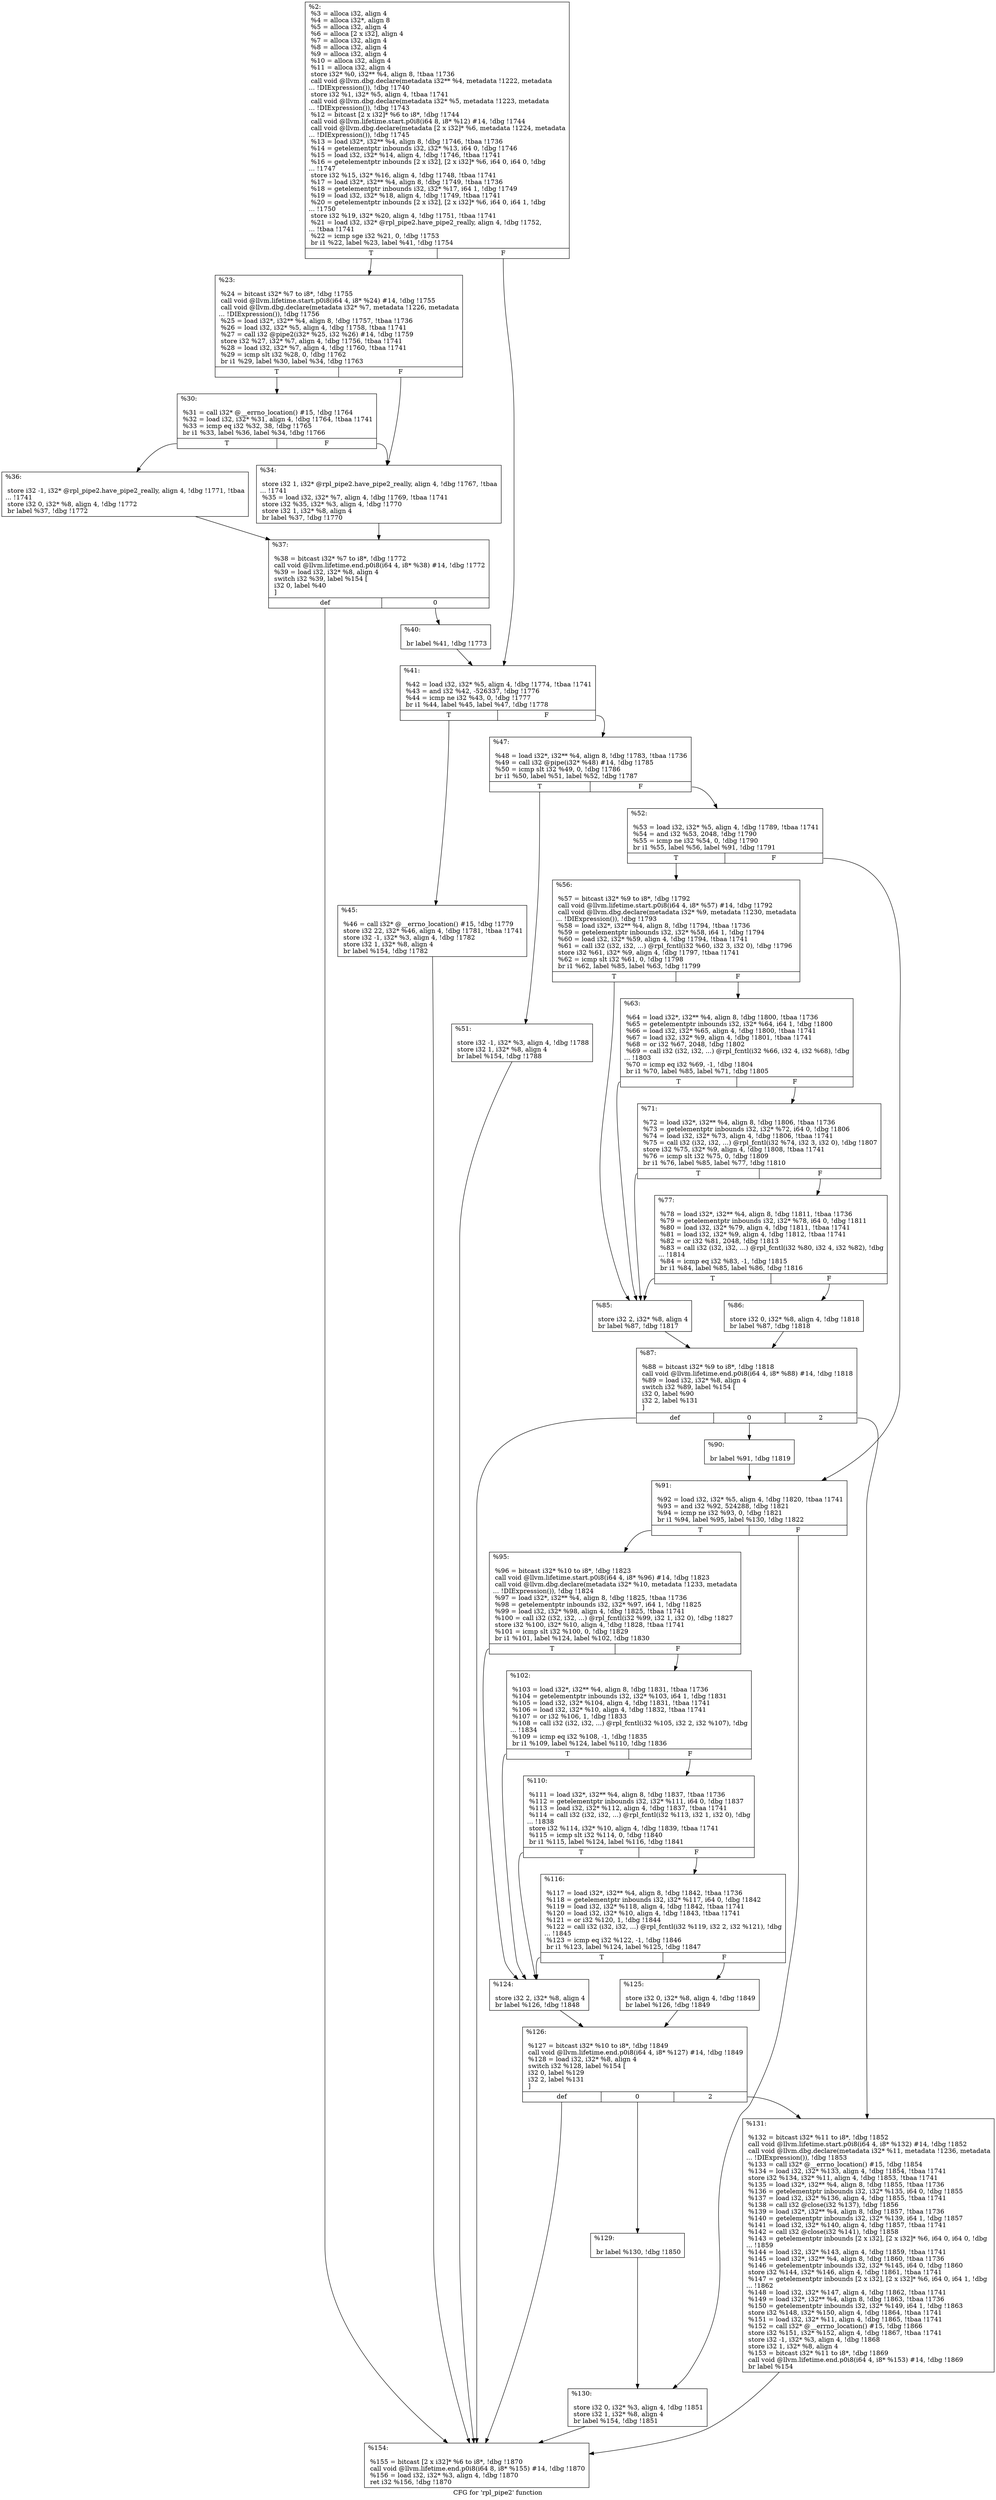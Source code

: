 digraph "CFG for 'rpl_pipe2' function" {
	label="CFG for 'rpl_pipe2' function";

	Node0x2199ab0 [shape=record,label="{%2:\l  %3 = alloca i32, align 4\l  %4 = alloca i32*, align 8\l  %5 = alloca i32, align 4\l  %6 = alloca [2 x i32], align 4\l  %7 = alloca i32, align 4\l  %8 = alloca i32, align 4\l  %9 = alloca i32, align 4\l  %10 = alloca i32, align 4\l  %11 = alloca i32, align 4\l  store i32* %0, i32** %4, align 8, !tbaa !1736\l  call void @llvm.dbg.declare(metadata i32** %4, metadata !1222, metadata\l... !DIExpression()), !dbg !1740\l  store i32 %1, i32* %5, align 4, !tbaa !1741\l  call void @llvm.dbg.declare(metadata i32* %5, metadata !1223, metadata\l... !DIExpression()), !dbg !1743\l  %12 = bitcast [2 x i32]* %6 to i8*, !dbg !1744\l  call void @llvm.lifetime.start.p0i8(i64 8, i8* %12) #14, !dbg !1744\l  call void @llvm.dbg.declare(metadata [2 x i32]* %6, metadata !1224, metadata\l... !DIExpression()), !dbg !1745\l  %13 = load i32*, i32** %4, align 8, !dbg !1746, !tbaa !1736\l  %14 = getelementptr inbounds i32, i32* %13, i64 0, !dbg !1746\l  %15 = load i32, i32* %14, align 4, !dbg !1746, !tbaa !1741\l  %16 = getelementptr inbounds [2 x i32], [2 x i32]* %6, i64 0, i64 0, !dbg\l... !1747\l  store i32 %15, i32* %16, align 4, !dbg !1748, !tbaa !1741\l  %17 = load i32*, i32** %4, align 8, !dbg !1749, !tbaa !1736\l  %18 = getelementptr inbounds i32, i32* %17, i64 1, !dbg !1749\l  %19 = load i32, i32* %18, align 4, !dbg !1749, !tbaa !1741\l  %20 = getelementptr inbounds [2 x i32], [2 x i32]* %6, i64 0, i64 1, !dbg\l... !1750\l  store i32 %19, i32* %20, align 4, !dbg !1751, !tbaa !1741\l  %21 = load i32, i32* @rpl_pipe2.have_pipe2_really, align 4, !dbg !1752,\l... !tbaa !1741\l  %22 = icmp sge i32 %21, 0, !dbg !1753\l  br i1 %22, label %23, label %41, !dbg !1754\l|{<s0>T|<s1>F}}"];
	Node0x2199ab0:s0 -> Node0x2199c70;
	Node0x2199ab0:s1 -> Node0x2199e50;
	Node0x2199c70 [shape=record,label="{%23:\l\l  %24 = bitcast i32* %7 to i8*, !dbg !1755\l  call void @llvm.lifetime.start.p0i8(i64 4, i8* %24) #14, !dbg !1755\l  call void @llvm.dbg.declare(metadata i32* %7, metadata !1226, metadata\l... !DIExpression()), !dbg !1756\l  %25 = load i32*, i32** %4, align 8, !dbg !1757, !tbaa !1736\l  %26 = load i32, i32* %5, align 4, !dbg !1758, !tbaa !1741\l  %27 = call i32 @pipe2(i32* %25, i32 %26) #14, !dbg !1759\l  store i32 %27, i32* %7, align 4, !dbg !1756, !tbaa !1741\l  %28 = load i32, i32* %7, align 4, !dbg !1760, !tbaa !1741\l  %29 = icmp slt i32 %28, 0, !dbg !1762\l  br i1 %29, label %30, label %34, !dbg !1763\l|{<s0>T|<s1>F}}"];
	Node0x2199c70:s0 -> Node0x2199cc0;
	Node0x2199c70:s1 -> Node0x2199d10;
	Node0x2199cc0 [shape=record,label="{%30:\l\l  %31 = call i32* @__errno_location() #15, !dbg !1764\l  %32 = load i32, i32* %31, align 4, !dbg !1764, !tbaa !1741\l  %33 = icmp eq i32 %32, 38, !dbg !1765\l  br i1 %33, label %36, label %34, !dbg !1766\l|{<s0>T|<s1>F}}"];
	Node0x2199cc0:s0 -> Node0x2199d60;
	Node0x2199cc0:s1 -> Node0x2199d10;
	Node0x2199d10 [shape=record,label="{%34:\l\l  store i32 1, i32* @rpl_pipe2.have_pipe2_really, align 4, !dbg !1767, !tbaa\l... !1741\l  %35 = load i32, i32* %7, align 4, !dbg !1769, !tbaa !1741\l  store i32 %35, i32* %3, align 4, !dbg !1770\l  store i32 1, i32* %8, align 4\l  br label %37, !dbg !1770\l}"];
	Node0x2199d10 -> Node0x2199db0;
	Node0x2199d60 [shape=record,label="{%36:\l\l  store i32 -1, i32* @rpl_pipe2.have_pipe2_really, align 4, !dbg !1771, !tbaa\l... !1741\l  store i32 0, i32* %8, align 4, !dbg !1772\l  br label %37, !dbg !1772\l}"];
	Node0x2199d60 -> Node0x2199db0;
	Node0x2199db0 [shape=record,label="{%37:\l\l  %38 = bitcast i32* %7 to i8*, !dbg !1772\l  call void @llvm.lifetime.end.p0i8(i64 4, i8* %38) #14, !dbg !1772\l  %39 = load i32, i32* %8, align 4\l  switch i32 %39, label %154 [\l    i32 0, label %40\l  ]\l|{<s0>def|<s1>0}}"];
	Node0x2199db0:s0 -> Node0x219a5d0;
	Node0x2199db0:s1 -> Node0x2199e00;
	Node0x2199e00 [shape=record,label="{%40:\l\l  br label %41, !dbg !1773\l}"];
	Node0x2199e00 -> Node0x2199e50;
	Node0x2199e50 [shape=record,label="{%41:\l\l  %42 = load i32, i32* %5, align 4, !dbg !1774, !tbaa !1741\l  %43 = and i32 %42, -526337, !dbg !1776\l  %44 = icmp ne i32 %43, 0, !dbg !1777\l  br i1 %44, label %45, label %47, !dbg !1778\l|{<s0>T|<s1>F}}"];
	Node0x2199e50:s0 -> Node0x2199ea0;
	Node0x2199e50:s1 -> Node0x2199ef0;
	Node0x2199ea0 [shape=record,label="{%45:\l\l  %46 = call i32* @__errno_location() #15, !dbg !1779\l  store i32 22, i32* %46, align 4, !dbg !1781, !tbaa !1741\l  store i32 -1, i32* %3, align 4, !dbg !1782\l  store i32 1, i32* %8, align 4\l  br label %154, !dbg !1782\l}"];
	Node0x2199ea0 -> Node0x219a5d0;
	Node0x2199ef0 [shape=record,label="{%47:\l\l  %48 = load i32*, i32** %4, align 8, !dbg !1783, !tbaa !1736\l  %49 = call i32 @pipe(i32* %48) #14, !dbg !1785\l  %50 = icmp slt i32 %49, 0, !dbg !1786\l  br i1 %50, label %51, label %52, !dbg !1787\l|{<s0>T|<s1>F}}"];
	Node0x2199ef0:s0 -> Node0x2199f40;
	Node0x2199ef0:s1 -> Node0x2199f90;
	Node0x2199f40 [shape=record,label="{%51:\l\l  store i32 -1, i32* %3, align 4, !dbg !1788\l  store i32 1, i32* %8, align 4\l  br label %154, !dbg !1788\l}"];
	Node0x2199f40 -> Node0x219a5d0;
	Node0x2199f90 [shape=record,label="{%52:\l\l  %53 = load i32, i32* %5, align 4, !dbg !1789, !tbaa !1741\l  %54 = and i32 %53, 2048, !dbg !1790\l  %55 = icmp ne i32 %54, 0, !dbg !1790\l  br i1 %55, label %56, label %91, !dbg !1791\l|{<s0>T|<s1>F}}"];
	Node0x2199f90:s0 -> Node0x2199fe0;
	Node0x2199f90:s1 -> Node0x219a260;
	Node0x2199fe0 [shape=record,label="{%56:\l\l  %57 = bitcast i32* %9 to i8*, !dbg !1792\l  call void @llvm.lifetime.start.p0i8(i64 4, i8* %57) #14, !dbg !1792\l  call void @llvm.dbg.declare(metadata i32* %9, metadata !1230, metadata\l... !DIExpression()), !dbg !1793\l  %58 = load i32*, i32** %4, align 8, !dbg !1794, !tbaa !1736\l  %59 = getelementptr inbounds i32, i32* %58, i64 1, !dbg !1794\l  %60 = load i32, i32* %59, align 4, !dbg !1794, !tbaa !1741\l  %61 = call i32 (i32, i32, ...) @rpl_fcntl(i32 %60, i32 3, i32 0), !dbg !1796\l  store i32 %61, i32* %9, align 4, !dbg !1797, !tbaa !1741\l  %62 = icmp slt i32 %61, 0, !dbg !1798\l  br i1 %62, label %85, label %63, !dbg !1799\l|{<s0>T|<s1>F}}"];
	Node0x2199fe0:s0 -> Node0x219a120;
	Node0x2199fe0:s1 -> Node0x219a030;
	Node0x219a030 [shape=record,label="{%63:\l\l  %64 = load i32*, i32** %4, align 8, !dbg !1800, !tbaa !1736\l  %65 = getelementptr inbounds i32, i32* %64, i64 1, !dbg !1800\l  %66 = load i32, i32* %65, align 4, !dbg !1800, !tbaa !1741\l  %67 = load i32, i32* %9, align 4, !dbg !1801, !tbaa !1741\l  %68 = or i32 %67, 2048, !dbg !1802\l  %69 = call i32 (i32, i32, ...) @rpl_fcntl(i32 %66, i32 4, i32 %68), !dbg\l... !1803\l  %70 = icmp eq i32 %69, -1, !dbg !1804\l  br i1 %70, label %85, label %71, !dbg !1805\l|{<s0>T|<s1>F}}"];
	Node0x219a030:s0 -> Node0x219a120;
	Node0x219a030:s1 -> Node0x219a080;
	Node0x219a080 [shape=record,label="{%71:\l\l  %72 = load i32*, i32** %4, align 8, !dbg !1806, !tbaa !1736\l  %73 = getelementptr inbounds i32, i32* %72, i64 0, !dbg !1806\l  %74 = load i32, i32* %73, align 4, !dbg !1806, !tbaa !1741\l  %75 = call i32 (i32, i32, ...) @rpl_fcntl(i32 %74, i32 3, i32 0), !dbg !1807\l  store i32 %75, i32* %9, align 4, !dbg !1808, !tbaa !1741\l  %76 = icmp slt i32 %75, 0, !dbg !1809\l  br i1 %76, label %85, label %77, !dbg !1810\l|{<s0>T|<s1>F}}"];
	Node0x219a080:s0 -> Node0x219a120;
	Node0x219a080:s1 -> Node0x219a0d0;
	Node0x219a0d0 [shape=record,label="{%77:\l\l  %78 = load i32*, i32** %4, align 8, !dbg !1811, !tbaa !1736\l  %79 = getelementptr inbounds i32, i32* %78, i64 0, !dbg !1811\l  %80 = load i32, i32* %79, align 4, !dbg !1811, !tbaa !1741\l  %81 = load i32, i32* %9, align 4, !dbg !1812, !tbaa !1741\l  %82 = or i32 %81, 2048, !dbg !1813\l  %83 = call i32 (i32, i32, ...) @rpl_fcntl(i32 %80, i32 4, i32 %82), !dbg\l... !1814\l  %84 = icmp eq i32 %83, -1, !dbg !1815\l  br i1 %84, label %85, label %86, !dbg !1816\l|{<s0>T|<s1>F}}"];
	Node0x219a0d0:s0 -> Node0x219a120;
	Node0x219a0d0:s1 -> Node0x219a170;
	Node0x219a120 [shape=record,label="{%85:\l\l  store i32 2, i32* %8, align 4\l  br label %87, !dbg !1817\l}"];
	Node0x219a120 -> Node0x219a1c0;
	Node0x219a170 [shape=record,label="{%86:\l\l  store i32 0, i32* %8, align 4, !dbg !1818\l  br label %87, !dbg !1818\l}"];
	Node0x219a170 -> Node0x219a1c0;
	Node0x219a1c0 [shape=record,label="{%87:\l\l  %88 = bitcast i32* %9 to i8*, !dbg !1818\l  call void @llvm.lifetime.end.p0i8(i64 4, i8* %88) #14, !dbg !1818\l  %89 = load i32, i32* %8, align 4\l  switch i32 %89, label %154 [\l    i32 0, label %90\l    i32 2, label %131\l  ]\l|{<s0>def|<s1>0|<s2>2}}"];
	Node0x219a1c0:s0 -> Node0x219a5d0;
	Node0x219a1c0:s1 -> Node0x219a210;
	Node0x219a1c0:s2 -> Node0x219a580;
	Node0x219a210 [shape=record,label="{%90:\l\l  br label %91, !dbg !1819\l}"];
	Node0x219a210 -> Node0x219a260;
	Node0x219a260 [shape=record,label="{%91:\l\l  %92 = load i32, i32* %5, align 4, !dbg !1820, !tbaa !1741\l  %93 = and i32 %92, 524288, !dbg !1821\l  %94 = icmp ne i32 %93, 0, !dbg !1821\l  br i1 %94, label %95, label %130, !dbg !1822\l|{<s0>T|<s1>F}}"];
	Node0x219a260:s0 -> Node0x219a2b0;
	Node0x219a260:s1 -> Node0x219a530;
	Node0x219a2b0 [shape=record,label="{%95:\l\l  %96 = bitcast i32* %10 to i8*, !dbg !1823\l  call void @llvm.lifetime.start.p0i8(i64 4, i8* %96) #14, !dbg !1823\l  call void @llvm.dbg.declare(metadata i32* %10, metadata !1233, metadata\l... !DIExpression()), !dbg !1824\l  %97 = load i32*, i32** %4, align 8, !dbg !1825, !tbaa !1736\l  %98 = getelementptr inbounds i32, i32* %97, i64 1, !dbg !1825\l  %99 = load i32, i32* %98, align 4, !dbg !1825, !tbaa !1741\l  %100 = call i32 (i32, i32, ...) @rpl_fcntl(i32 %99, i32 1, i32 0), !dbg !1827\l  store i32 %100, i32* %10, align 4, !dbg !1828, !tbaa !1741\l  %101 = icmp slt i32 %100, 0, !dbg !1829\l  br i1 %101, label %124, label %102, !dbg !1830\l|{<s0>T|<s1>F}}"];
	Node0x219a2b0:s0 -> Node0x219a3f0;
	Node0x219a2b0:s1 -> Node0x219a300;
	Node0x219a300 [shape=record,label="{%102:\l\l  %103 = load i32*, i32** %4, align 8, !dbg !1831, !tbaa !1736\l  %104 = getelementptr inbounds i32, i32* %103, i64 1, !dbg !1831\l  %105 = load i32, i32* %104, align 4, !dbg !1831, !tbaa !1741\l  %106 = load i32, i32* %10, align 4, !dbg !1832, !tbaa !1741\l  %107 = or i32 %106, 1, !dbg !1833\l  %108 = call i32 (i32, i32, ...) @rpl_fcntl(i32 %105, i32 2, i32 %107), !dbg\l... !1834\l  %109 = icmp eq i32 %108, -1, !dbg !1835\l  br i1 %109, label %124, label %110, !dbg !1836\l|{<s0>T|<s1>F}}"];
	Node0x219a300:s0 -> Node0x219a3f0;
	Node0x219a300:s1 -> Node0x219a350;
	Node0x219a350 [shape=record,label="{%110:\l\l  %111 = load i32*, i32** %4, align 8, !dbg !1837, !tbaa !1736\l  %112 = getelementptr inbounds i32, i32* %111, i64 0, !dbg !1837\l  %113 = load i32, i32* %112, align 4, !dbg !1837, !tbaa !1741\l  %114 = call i32 (i32, i32, ...) @rpl_fcntl(i32 %113, i32 1, i32 0), !dbg\l... !1838\l  store i32 %114, i32* %10, align 4, !dbg !1839, !tbaa !1741\l  %115 = icmp slt i32 %114, 0, !dbg !1840\l  br i1 %115, label %124, label %116, !dbg !1841\l|{<s0>T|<s1>F}}"];
	Node0x219a350:s0 -> Node0x219a3f0;
	Node0x219a350:s1 -> Node0x219a3a0;
	Node0x219a3a0 [shape=record,label="{%116:\l\l  %117 = load i32*, i32** %4, align 8, !dbg !1842, !tbaa !1736\l  %118 = getelementptr inbounds i32, i32* %117, i64 0, !dbg !1842\l  %119 = load i32, i32* %118, align 4, !dbg !1842, !tbaa !1741\l  %120 = load i32, i32* %10, align 4, !dbg !1843, !tbaa !1741\l  %121 = or i32 %120, 1, !dbg !1844\l  %122 = call i32 (i32, i32, ...) @rpl_fcntl(i32 %119, i32 2, i32 %121), !dbg\l... !1845\l  %123 = icmp eq i32 %122, -1, !dbg !1846\l  br i1 %123, label %124, label %125, !dbg !1847\l|{<s0>T|<s1>F}}"];
	Node0x219a3a0:s0 -> Node0x219a3f0;
	Node0x219a3a0:s1 -> Node0x219a440;
	Node0x219a3f0 [shape=record,label="{%124:\l\l  store i32 2, i32* %8, align 4\l  br label %126, !dbg !1848\l}"];
	Node0x219a3f0 -> Node0x219a490;
	Node0x219a440 [shape=record,label="{%125:\l\l  store i32 0, i32* %8, align 4, !dbg !1849\l  br label %126, !dbg !1849\l}"];
	Node0x219a440 -> Node0x219a490;
	Node0x219a490 [shape=record,label="{%126:\l\l  %127 = bitcast i32* %10 to i8*, !dbg !1849\l  call void @llvm.lifetime.end.p0i8(i64 4, i8* %127) #14, !dbg !1849\l  %128 = load i32, i32* %8, align 4\l  switch i32 %128, label %154 [\l    i32 0, label %129\l    i32 2, label %131\l  ]\l|{<s0>def|<s1>0|<s2>2}}"];
	Node0x219a490:s0 -> Node0x219a5d0;
	Node0x219a490:s1 -> Node0x219a4e0;
	Node0x219a490:s2 -> Node0x219a580;
	Node0x219a4e0 [shape=record,label="{%129:\l\l  br label %130, !dbg !1850\l}"];
	Node0x219a4e0 -> Node0x219a530;
	Node0x219a530 [shape=record,label="{%130:\l\l  store i32 0, i32* %3, align 4, !dbg !1851\l  store i32 1, i32* %8, align 4\l  br label %154, !dbg !1851\l}"];
	Node0x219a530 -> Node0x219a5d0;
	Node0x219a580 [shape=record,label="{%131:\l\l  %132 = bitcast i32* %11 to i8*, !dbg !1852\l  call void @llvm.lifetime.start.p0i8(i64 4, i8* %132) #14, !dbg !1852\l  call void @llvm.dbg.declare(metadata i32* %11, metadata !1236, metadata\l... !DIExpression()), !dbg !1853\l  %133 = call i32* @__errno_location() #15, !dbg !1854\l  %134 = load i32, i32* %133, align 4, !dbg !1854, !tbaa !1741\l  store i32 %134, i32* %11, align 4, !dbg !1853, !tbaa !1741\l  %135 = load i32*, i32** %4, align 8, !dbg !1855, !tbaa !1736\l  %136 = getelementptr inbounds i32, i32* %135, i64 0, !dbg !1855\l  %137 = load i32, i32* %136, align 4, !dbg !1855, !tbaa !1741\l  %138 = call i32 @close(i32 %137), !dbg !1856\l  %139 = load i32*, i32** %4, align 8, !dbg !1857, !tbaa !1736\l  %140 = getelementptr inbounds i32, i32* %139, i64 1, !dbg !1857\l  %141 = load i32, i32* %140, align 4, !dbg !1857, !tbaa !1741\l  %142 = call i32 @close(i32 %141), !dbg !1858\l  %143 = getelementptr inbounds [2 x i32], [2 x i32]* %6, i64 0, i64 0, !dbg\l... !1859\l  %144 = load i32, i32* %143, align 4, !dbg !1859, !tbaa !1741\l  %145 = load i32*, i32** %4, align 8, !dbg !1860, !tbaa !1736\l  %146 = getelementptr inbounds i32, i32* %145, i64 0, !dbg !1860\l  store i32 %144, i32* %146, align 4, !dbg !1861, !tbaa !1741\l  %147 = getelementptr inbounds [2 x i32], [2 x i32]* %6, i64 0, i64 1, !dbg\l... !1862\l  %148 = load i32, i32* %147, align 4, !dbg !1862, !tbaa !1741\l  %149 = load i32*, i32** %4, align 8, !dbg !1863, !tbaa !1736\l  %150 = getelementptr inbounds i32, i32* %149, i64 1, !dbg !1863\l  store i32 %148, i32* %150, align 4, !dbg !1864, !tbaa !1741\l  %151 = load i32, i32* %11, align 4, !dbg !1865, !tbaa !1741\l  %152 = call i32* @__errno_location() #15, !dbg !1866\l  store i32 %151, i32* %152, align 4, !dbg !1867, !tbaa !1741\l  store i32 -1, i32* %3, align 4, !dbg !1868\l  store i32 1, i32* %8, align 4\l  %153 = bitcast i32* %11 to i8*, !dbg !1869\l  call void @llvm.lifetime.end.p0i8(i64 4, i8* %153) #14, !dbg !1869\l  br label %154\l}"];
	Node0x219a580 -> Node0x219a5d0;
	Node0x219a5d0 [shape=record,label="{%154:\l\l  %155 = bitcast [2 x i32]* %6 to i8*, !dbg !1870\l  call void @llvm.lifetime.end.p0i8(i64 8, i8* %155) #14, !dbg !1870\l  %156 = load i32, i32* %3, align 4, !dbg !1870\l  ret i32 %156, !dbg !1870\l}"];
}
